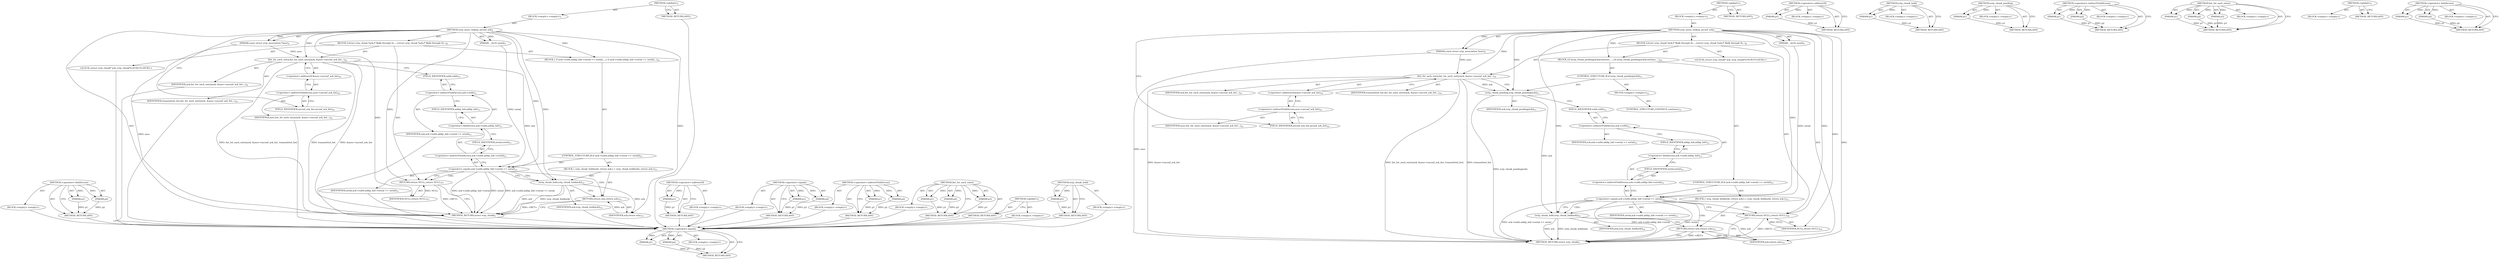 digraph "&lt;operator&gt;.fieldAccess" {
vulnerable_81 [label=<(METHOD,&lt;operator&gt;.fieldAccess)>];
vulnerable_82 [label=<(PARAM,p1)>];
vulnerable_83 [label=<(PARAM,p2)>];
vulnerable_84 [label=<(BLOCK,&lt;empty&gt;,&lt;empty&gt;)>];
vulnerable_85 [label=<(METHOD_RETURN,ANY)>];
vulnerable_6 [label=<(METHOD,&lt;global&gt;)<SUB>1</SUB>>];
vulnerable_7 [label=<(BLOCK,&lt;empty&gt;,&lt;empty&gt;)<SUB>1</SUB>>];
vulnerable_8 [label=<(METHOD,sctp_assoc_lookup_asconf_ack)<SUB>1</SUB>>];
vulnerable_9 [label=<(PARAM,const struct sctp_association *asoc)<SUB>2</SUB>>];
vulnerable_10 [label=<(PARAM,__be32 serial)<SUB>3</SUB>>];
vulnerable_11 [label=<(BLOCK,{
	struct sctp_chunk *ack;

	/* Walk through th...,{
	struct sctp_chunk *ack;

	/* Walk through th...)<SUB>4</SUB>>];
vulnerable_12 [label="<(LOCAL,struct sctp_chunk* ack: sctp_chunk*)<SUB>5</SUB>>"];
vulnerable_13 [label=<(list_for_each_entry,list_for_each_entry(ack, &amp;asoc-&gt;asconf_ack_list...)<SUB>10</SUB>>];
vulnerable_14 [label=<(IDENTIFIER,ack,list_for_each_entry(ack, &amp;asoc-&gt;asconf_ack_list...)<SUB>10</SUB>>];
vulnerable_15 [label=<(&lt;operator&gt;.addressOf,&amp;asoc-&gt;asconf_ack_list)<SUB>10</SUB>>];
vulnerable_16 [label=<(&lt;operator&gt;.indirectFieldAccess,asoc-&gt;asconf_ack_list)<SUB>10</SUB>>];
vulnerable_17 [label=<(IDENTIFIER,asoc,list_for_each_entry(ack, &amp;asoc-&gt;asconf_ack_list...)<SUB>10</SUB>>];
vulnerable_18 [label=<(FIELD_IDENTIFIER,asconf_ack_list,asconf_ack_list)<SUB>10</SUB>>];
vulnerable_19 [label=<(IDENTIFIER,transmitted_list,list_for_each_entry(ack, &amp;asoc-&gt;asconf_ack_list...)<SUB>10</SUB>>];
vulnerable_20 [label=<(BLOCK,{
 		if (ack-&gt;subh.addip_hdr-&gt;serial == serial)...,{
 		if (ack-&gt;subh.addip_hdr-&gt;serial == serial)...)<SUB>10</SUB>>];
vulnerable_21 [label=<(CONTROL_STRUCTURE,IF,if (ack-&gt;subh.addip_hdr-&gt;serial == serial))<SUB>11</SUB>>];
vulnerable_22 [label=<(&lt;operator&gt;.equals,ack-&gt;subh.addip_hdr-&gt;serial == serial)<SUB>11</SUB>>];
vulnerable_23 [label=<(&lt;operator&gt;.indirectFieldAccess,ack-&gt;subh.addip_hdr-&gt;serial)<SUB>11</SUB>>];
vulnerable_24 [label=<(&lt;operator&gt;.fieldAccess,ack-&gt;subh.addip_hdr)<SUB>11</SUB>>];
vulnerable_25 [label=<(&lt;operator&gt;.indirectFieldAccess,ack-&gt;subh)<SUB>11</SUB>>];
vulnerable_26 [label=<(IDENTIFIER,ack,ack-&gt;subh.addip_hdr-&gt;serial == serial)<SUB>11</SUB>>];
vulnerable_27 [label=<(FIELD_IDENTIFIER,subh,subh)<SUB>11</SUB>>];
vulnerable_28 [label=<(FIELD_IDENTIFIER,addip_hdr,addip_hdr)<SUB>11</SUB>>];
vulnerable_29 [label=<(FIELD_IDENTIFIER,serial,serial)<SUB>11</SUB>>];
vulnerable_30 [label=<(IDENTIFIER,serial,ack-&gt;subh.addip_hdr-&gt;serial == serial)<SUB>11</SUB>>];
vulnerable_31 [label=<(BLOCK,{
 			sctp_chunk_hold(ack);
 			return ack;
		},{
 			sctp_chunk_hold(ack);
 			return ack;
		})<SUB>11</SUB>>];
vulnerable_32 [label=<(sctp_chunk_hold,sctp_chunk_hold(ack))<SUB>12</SUB>>];
vulnerable_33 [label=<(IDENTIFIER,ack,sctp_chunk_hold(ack))<SUB>12</SUB>>];
vulnerable_34 [label=<(RETURN,return ack;,return ack;)<SUB>13</SUB>>];
vulnerable_35 [label=<(IDENTIFIER,ack,return ack;)<SUB>13</SUB>>];
vulnerable_36 [label=<(RETURN,return NULL;,return NULL;)<SUB>17</SUB>>];
vulnerable_37 [label=<(IDENTIFIER,NULL,return NULL;)<SUB>17</SUB>>];
vulnerable_38 [label=<(METHOD_RETURN,struct sctp_chunk)<SUB>1</SUB>>];
vulnerable_40 [label=<(METHOD_RETURN,ANY)<SUB>1</SUB>>];
vulnerable_67 [label=<(METHOD,&lt;operator&gt;.addressOf)>];
vulnerable_68 [label=<(PARAM,p1)>];
vulnerable_69 [label=<(BLOCK,&lt;empty&gt;,&lt;empty&gt;)>];
vulnerable_70 [label=<(METHOD_RETURN,ANY)>];
vulnerable_76 [label=<(METHOD,&lt;operator&gt;.equals)>];
vulnerable_77 [label=<(PARAM,p1)>];
vulnerable_78 [label=<(PARAM,p2)>];
vulnerable_79 [label=<(BLOCK,&lt;empty&gt;,&lt;empty&gt;)>];
vulnerable_80 [label=<(METHOD_RETURN,ANY)>];
vulnerable_71 [label=<(METHOD,&lt;operator&gt;.indirectFieldAccess)>];
vulnerable_72 [label=<(PARAM,p1)>];
vulnerable_73 [label=<(PARAM,p2)>];
vulnerable_74 [label=<(BLOCK,&lt;empty&gt;,&lt;empty&gt;)>];
vulnerable_75 [label=<(METHOD_RETURN,ANY)>];
vulnerable_61 [label=<(METHOD,list_for_each_entry)>];
vulnerable_62 [label=<(PARAM,p1)>];
vulnerable_63 [label=<(PARAM,p2)>];
vulnerable_64 [label=<(PARAM,p3)>];
vulnerable_65 [label=<(BLOCK,&lt;empty&gt;,&lt;empty&gt;)>];
vulnerable_66 [label=<(METHOD_RETURN,ANY)>];
vulnerable_55 [label=<(METHOD,&lt;global&gt;)<SUB>1</SUB>>];
vulnerable_56 [label=<(BLOCK,&lt;empty&gt;,&lt;empty&gt;)>];
vulnerable_57 [label=<(METHOD_RETURN,ANY)>];
vulnerable_86 [label=<(METHOD,sctp_chunk_hold)>];
vulnerable_87 [label=<(PARAM,p1)>];
vulnerable_88 [label=<(BLOCK,&lt;empty&gt;,&lt;empty&gt;)>];
vulnerable_89 [label=<(METHOD_RETURN,ANY)>];
fixed_85 [label=<(METHOD,&lt;operator&gt;.equals)>];
fixed_86 [label=<(PARAM,p1)>];
fixed_87 [label=<(PARAM,p2)>];
fixed_88 [label=<(BLOCK,&lt;empty&gt;,&lt;empty&gt;)>];
fixed_89 [label=<(METHOD_RETURN,ANY)>];
fixed_6 [label=<(METHOD,&lt;global&gt;)<SUB>1</SUB>>];
fixed_7 [label=<(BLOCK,&lt;empty&gt;,&lt;empty&gt;)<SUB>1</SUB>>];
fixed_8 [label=<(METHOD,sctp_assoc_lookup_asconf_ack)<SUB>1</SUB>>];
fixed_9 [label=<(PARAM,const struct sctp_association *asoc)<SUB>2</SUB>>];
fixed_10 [label=<(PARAM,__be32 serial)<SUB>3</SUB>>];
fixed_11 [label=<(BLOCK,{
	struct sctp_chunk *ack;

	/* Walk through th...,{
	struct sctp_chunk *ack;

	/* Walk through th...)<SUB>4</SUB>>];
fixed_12 [label="<(LOCAL,struct sctp_chunk* ack: sctp_chunk*)<SUB>5</SUB>>"];
fixed_13 [label=<(list_for_each_entry,list_for_each_entry(ack, &amp;asoc-&gt;asconf_ack_list...)<SUB>10</SUB>>];
fixed_14 [label=<(IDENTIFIER,ack,list_for_each_entry(ack, &amp;asoc-&gt;asconf_ack_list...)<SUB>10</SUB>>];
fixed_15 [label=<(&lt;operator&gt;.addressOf,&amp;asoc-&gt;asconf_ack_list)<SUB>10</SUB>>];
fixed_16 [label=<(&lt;operator&gt;.indirectFieldAccess,asoc-&gt;asconf_ack_list)<SUB>10</SUB>>];
fixed_17 [label=<(IDENTIFIER,asoc,list_for_each_entry(ack, &amp;asoc-&gt;asconf_ack_list...)<SUB>10</SUB>>];
fixed_18 [label=<(FIELD_IDENTIFIER,asconf_ack_list,asconf_ack_list)<SUB>10</SUB>>];
fixed_19 [label=<(IDENTIFIER,transmitted_list,list_for_each_entry(ack, &amp;asoc-&gt;asconf_ack_list...)<SUB>10</SUB>>];
fixed_20 [label=<(BLOCK,{
		if (sctp_chunk_pending(ack))
			continue;
 ...,{
		if (sctp_chunk_pending(ack))
			continue;
 ...)<SUB>10</SUB>>];
fixed_21 [label=<(CONTROL_STRUCTURE,IF,if (sctp_chunk_pending(ack)))<SUB>11</SUB>>];
fixed_22 [label=<(sctp_chunk_pending,sctp_chunk_pending(ack))<SUB>11</SUB>>];
fixed_23 [label=<(IDENTIFIER,ack,sctp_chunk_pending(ack))<SUB>11</SUB>>];
fixed_24 [label=<(BLOCK,&lt;empty&gt;,&lt;empty&gt;)<SUB>12</SUB>>];
fixed_25 [label=<(CONTROL_STRUCTURE,CONTINUE,continue;)<SUB>12</SUB>>];
fixed_26 [label=<(CONTROL_STRUCTURE,IF,if (ack-&gt;subh.addip_hdr-&gt;serial == serial))<SUB>13</SUB>>];
fixed_27 [label=<(&lt;operator&gt;.equals,ack-&gt;subh.addip_hdr-&gt;serial == serial)<SUB>13</SUB>>];
fixed_28 [label=<(&lt;operator&gt;.indirectFieldAccess,ack-&gt;subh.addip_hdr-&gt;serial)<SUB>13</SUB>>];
fixed_29 [label=<(&lt;operator&gt;.fieldAccess,ack-&gt;subh.addip_hdr)<SUB>13</SUB>>];
fixed_30 [label=<(&lt;operator&gt;.indirectFieldAccess,ack-&gt;subh)<SUB>13</SUB>>];
fixed_31 [label=<(IDENTIFIER,ack,ack-&gt;subh.addip_hdr-&gt;serial == serial)<SUB>13</SUB>>];
fixed_32 [label=<(FIELD_IDENTIFIER,subh,subh)<SUB>13</SUB>>];
fixed_33 [label=<(FIELD_IDENTIFIER,addip_hdr,addip_hdr)<SUB>13</SUB>>];
fixed_34 [label=<(FIELD_IDENTIFIER,serial,serial)<SUB>13</SUB>>];
fixed_35 [label=<(IDENTIFIER,serial,ack-&gt;subh.addip_hdr-&gt;serial == serial)<SUB>13</SUB>>];
fixed_36 [label=<(BLOCK,{
 			sctp_chunk_hold(ack);
 			return ack;
		},{
 			sctp_chunk_hold(ack);
 			return ack;
		})<SUB>13</SUB>>];
fixed_37 [label=<(sctp_chunk_hold,sctp_chunk_hold(ack))<SUB>14</SUB>>];
fixed_38 [label=<(IDENTIFIER,ack,sctp_chunk_hold(ack))<SUB>14</SUB>>];
fixed_39 [label=<(RETURN,return ack;,return ack;)<SUB>15</SUB>>];
fixed_40 [label=<(IDENTIFIER,ack,return ack;)<SUB>15</SUB>>];
fixed_41 [label=<(RETURN,return NULL;,return NULL;)<SUB>19</SUB>>];
fixed_42 [label=<(IDENTIFIER,NULL,return NULL;)<SUB>19</SUB>>];
fixed_43 [label=<(METHOD_RETURN,struct sctp_chunk)<SUB>1</SUB>>];
fixed_45 [label=<(METHOD_RETURN,ANY)<SUB>1</SUB>>];
fixed_72 [label=<(METHOD,&lt;operator&gt;.addressOf)>];
fixed_73 [label=<(PARAM,p1)>];
fixed_74 [label=<(BLOCK,&lt;empty&gt;,&lt;empty&gt;)>];
fixed_75 [label=<(METHOD_RETURN,ANY)>];
fixed_95 [label=<(METHOD,sctp_chunk_hold)>];
fixed_96 [label=<(PARAM,p1)>];
fixed_97 [label=<(BLOCK,&lt;empty&gt;,&lt;empty&gt;)>];
fixed_98 [label=<(METHOD_RETURN,ANY)>];
fixed_81 [label=<(METHOD,sctp_chunk_pending)>];
fixed_82 [label=<(PARAM,p1)>];
fixed_83 [label=<(BLOCK,&lt;empty&gt;,&lt;empty&gt;)>];
fixed_84 [label=<(METHOD_RETURN,ANY)>];
fixed_76 [label=<(METHOD,&lt;operator&gt;.indirectFieldAccess)>];
fixed_77 [label=<(PARAM,p1)>];
fixed_78 [label=<(PARAM,p2)>];
fixed_79 [label=<(BLOCK,&lt;empty&gt;,&lt;empty&gt;)>];
fixed_80 [label=<(METHOD_RETURN,ANY)>];
fixed_66 [label=<(METHOD,list_for_each_entry)>];
fixed_67 [label=<(PARAM,p1)>];
fixed_68 [label=<(PARAM,p2)>];
fixed_69 [label=<(PARAM,p3)>];
fixed_70 [label=<(BLOCK,&lt;empty&gt;,&lt;empty&gt;)>];
fixed_71 [label=<(METHOD_RETURN,ANY)>];
fixed_60 [label=<(METHOD,&lt;global&gt;)<SUB>1</SUB>>];
fixed_61 [label=<(BLOCK,&lt;empty&gt;,&lt;empty&gt;)>];
fixed_62 [label=<(METHOD_RETURN,ANY)>];
fixed_90 [label=<(METHOD,&lt;operator&gt;.fieldAccess)>];
fixed_91 [label=<(PARAM,p1)>];
fixed_92 [label=<(PARAM,p2)>];
fixed_93 [label=<(BLOCK,&lt;empty&gt;,&lt;empty&gt;)>];
fixed_94 [label=<(METHOD_RETURN,ANY)>];
vulnerable_81 -> vulnerable_82  [key=0, label="AST: "];
vulnerable_81 -> vulnerable_82  [key=1, label="DDG: "];
vulnerable_81 -> vulnerable_84  [key=0, label="AST: "];
vulnerable_81 -> vulnerable_83  [key=0, label="AST: "];
vulnerable_81 -> vulnerable_83  [key=1, label="DDG: "];
vulnerable_81 -> vulnerable_85  [key=0, label="AST: "];
vulnerable_81 -> vulnerable_85  [key=1, label="CFG: "];
vulnerable_82 -> vulnerable_85  [key=0, label="DDG: p1"];
vulnerable_83 -> vulnerable_85  [key=0, label="DDG: p2"];
vulnerable_84 -> fixed_85  [key=0];
vulnerable_85 -> fixed_85  [key=0];
vulnerable_6 -> vulnerable_7  [key=0, label="AST: "];
vulnerable_6 -> vulnerable_40  [key=0, label="AST: "];
vulnerable_6 -> vulnerable_40  [key=1, label="CFG: "];
vulnerable_7 -> vulnerable_8  [key=0, label="AST: "];
vulnerable_8 -> vulnerable_9  [key=0, label="AST: "];
vulnerable_8 -> vulnerable_9  [key=1, label="DDG: "];
vulnerable_8 -> vulnerable_10  [key=0, label="AST: "];
vulnerable_8 -> vulnerable_10  [key=1, label="DDG: "];
vulnerable_8 -> vulnerable_11  [key=0, label="AST: "];
vulnerable_8 -> vulnerable_38  [key=0, label="AST: "];
vulnerable_8 -> vulnerable_18  [key=0, label="CFG: "];
vulnerable_8 -> vulnerable_20  [key=0, label="DDG: "];
vulnerable_8 -> vulnerable_36  [key=0, label="DDG: "];
vulnerable_8 -> vulnerable_13  [key=0, label="DDG: "];
vulnerable_8 -> vulnerable_37  [key=0, label="DDG: "];
vulnerable_8 -> vulnerable_22  [key=0, label="DDG: "];
vulnerable_8 -> vulnerable_32  [key=0, label="DDG: "];
vulnerable_8 -> vulnerable_35  [key=0, label="DDG: "];
vulnerable_9 -> vulnerable_38  [key=0, label="DDG: asoc"];
vulnerable_9 -> vulnerable_13  [key=0, label="DDG: asoc"];
vulnerable_10 -> vulnerable_22  [key=0, label="DDG: serial"];
vulnerable_11 -> vulnerable_12  [key=0, label="AST: "];
vulnerable_11 -> vulnerable_13  [key=0, label="AST: "];
vulnerable_11 -> vulnerable_20  [key=0, label="AST: "];
vulnerable_11 -> vulnerable_36  [key=0, label="AST: "];
vulnerable_12 -> fixed_85  [key=0];
vulnerable_13 -> vulnerable_14  [key=0, label="AST: "];
vulnerable_13 -> vulnerable_15  [key=0, label="AST: "];
vulnerable_13 -> vulnerable_19  [key=0, label="AST: "];
vulnerable_13 -> vulnerable_27  [key=0, label="CFG: "];
vulnerable_13 -> vulnerable_38  [key=0, label="DDG: &amp;asoc-&gt;asconf_ack_list"];
vulnerable_13 -> vulnerable_38  [key=1, label="DDG: list_for_each_entry(ack, &amp;asoc-&gt;asconf_ack_list, transmitted_list)"];
vulnerable_13 -> vulnerable_38  [key=2, label="DDG: transmitted_list"];
vulnerable_13 -> vulnerable_32  [key=0, label="DDG: ack"];
vulnerable_14 -> fixed_85  [key=0];
vulnerable_15 -> vulnerable_16  [key=0, label="AST: "];
vulnerable_15 -> vulnerable_13  [key=0, label="CFG: "];
vulnerable_16 -> vulnerable_17  [key=0, label="AST: "];
vulnerable_16 -> vulnerable_18  [key=0, label="AST: "];
vulnerable_16 -> vulnerable_15  [key=0, label="CFG: "];
vulnerable_17 -> fixed_85  [key=0];
vulnerable_18 -> vulnerable_16  [key=0, label="CFG: "];
vulnerable_19 -> fixed_85  [key=0];
vulnerable_20 -> vulnerable_21  [key=0, label="AST: "];
vulnerable_21 -> vulnerable_22  [key=0, label="AST: "];
vulnerable_21 -> vulnerable_31  [key=0, label="AST: "];
vulnerable_22 -> vulnerable_23  [key=0, label="AST: "];
vulnerable_22 -> vulnerable_30  [key=0, label="AST: "];
vulnerable_22 -> vulnerable_32  [key=0, label="CFG: "];
vulnerable_22 -> vulnerable_32  [key=1, label="CDG: "];
vulnerable_22 -> vulnerable_36  [key=0, label="CFG: "];
vulnerable_22 -> vulnerable_36  [key=1, label="CDG: "];
vulnerable_22 -> vulnerable_38  [key=0, label="DDG: ack-&gt;subh.addip_hdr-&gt;serial"];
vulnerable_22 -> vulnerable_38  [key=1, label="DDG: serial"];
vulnerable_22 -> vulnerable_38  [key=2, label="DDG: ack-&gt;subh.addip_hdr-&gt;serial == serial"];
vulnerable_22 -> vulnerable_34  [key=0, label="CDG: "];
vulnerable_23 -> vulnerable_24  [key=0, label="AST: "];
vulnerable_23 -> vulnerable_29  [key=0, label="AST: "];
vulnerable_23 -> vulnerable_22  [key=0, label="CFG: "];
vulnerable_24 -> vulnerable_25  [key=0, label="AST: "];
vulnerable_24 -> vulnerable_28  [key=0, label="AST: "];
vulnerable_24 -> vulnerable_29  [key=0, label="CFG: "];
vulnerable_25 -> vulnerable_26  [key=0, label="AST: "];
vulnerable_25 -> vulnerable_27  [key=0, label="AST: "];
vulnerable_25 -> vulnerable_28  [key=0, label="CFG: "];
vulnerable_26 -> fixed_85  [key=0];
vulnerable_27 -> vulnerable_25  [key=0, label="CFG: "];
vulnerable_28 -> vulnerable_24  [key=0, label="CFG: "];
vulnerable_29 -> vulnerable_23  [key=0, label="CFG: "];
vulnerable_30 -> fixed_85  [key=0];
vulnerable_31 -> vulnerable_32  [key=0, label="AST: "];
vulnerable_31 -> vulnerable_34  [key=0, label="AST: "];
vulnerable_32 -> vulnerable_33  [key=0, label="AST: "];
vulnerable_32 -> vulnerable_34  [key=0, label="CFG: "];
vulnerable_32 -> vulnerable_38  [key=0, label="DDG: ack"];
vulnerable_32 -> vulnerable_38  [key=1, label="DDG: sctp_chunk_hold(ack)"];
vulnerable_32 -> vulnerable_35  [key=0, label="DDG: ack"];
vulnerable_33 -> fixed_85  [key=0];
vulnerable_34 -> vulnerable_35  [key=0, label="AST: "];
vulnerable_34 -> vulnerable_38  [key=0, label="CFG: "];
vulnerable_34 -> vulnerable_38  [key=1, label="DDG: &lt;RET&gt;"];
vulnerable_35 -> vulnerable_34  [key=0, label="DDG: ack"];
vulnerable_36 -> vulnerable_37  [key=0, label="AST: "];
vulnerable_36 -> vulnerable_38  [key=0, label="CFG: "];
vulnerable_36 -> vulnerable_38  [key=1, label="DDG: &lt;RET&gt;"];
vulnerable_37 -> vulnerable_36  [key=0, label="DDG: NULL"];
vulnerable_38 -> fixed_85  [key=0];
vulnerable_40 -> fixed_85  [key=0];
vulnerable_67 -> vulnerable_68  [key=0, label="AST: "];
vulnerable_67 -> vulnerable_68  [key=1, label="DDG: "];
vulnerable_67 -> vulnerable_69  [key=0, label="AST: "];
vulnerable_67 -> vulnerable_70  [key=0, label="AST: "];
vulnerable_67 -> vulnerable_70  [key=1, label="CFG: "];
vulnerable_68 -> vulnerable_70  [key=0, label="DDG: p1"];
vulnerable_69 -> fixed_85  [key=0];
vulnerable_70 -> fixed_85  [key=0];
vulnerable_76 -> vulnerable_77  [key=0, label="AST: "];
vulnerable_76 -> vulnerable_77  [key=1, label="DDG: "];
vulnerable_76 -> vulnerable_79  [key=0, label="AST: "];
vulnerable_76 -> vulnerable_78  [key=0, label="AST: "];
vulnerable_76 -> vulnerable_78  [key=1, label="DDG: "];
vulnerable_76 -> vulnerable_80  [key=0, label="AST: "];
vulnerable_76 -> vulnerable_80  [key=1, label="CFG: "];
vulnerable_77 -> vulnerable_80  [key=0, label="DDG: p1"];
vulnerable_78 -> vulnerable_80  [key=0, label="DDG: p2"];
vulnerable_79 -> fixed_85  [key=0];
vulnerable_80 -> fixed_85  [key=0];
vulnerable_71 -> vulnerable_72  [key=0, label="AST: "];
vulnerable_71 -> vulnerable_72  [key=1, label="DDG: "];
vulnerable_71 -> vulnerable_74  [key=0, label="AST: "];
vulnerable_71 -> vulnerable_73  [key=0, label="AST: "];
vulnerable_71 -> vulnerable_73  [key=1, label="DDG: "];
vulnerable_71 -> vulnerable_75  [key=0, label="AST: "];
vulnerable_71 -> vulnerable_75  [key=1, label="CFG: "];
vulnerable_72 -> vulnerable_75  [key=0, label="DDG: p1"];
vulnerable_73 -> vulnerable_75  [key=0, label="DDG: p2"];
vulnerable_74 -> fixed_85  [key=0];
vulnerable_75 -> fixed_85  [key=0];
vulnerable_61 -> vulnerable_62  [key=0, label="AST: "];
vulnerable_61 -> vulnerable_62  [key=1, label="DDG: "];
vulnerable_61 -> vulnerable_65  [key=0, label="AST: "];
vulnerable_61 -> vulnerable_63  [key=0, label="AST: "];
vulnerable_61 -> vulnerable_63  [key=1, label="DDG: "];
vulnerable_61 -> vulnerable_66  [key=0, label="AST: "];
vulnerable_61 -> vulnerable_66  [key=1, label="CFG: "];
vulnerable_61 -> vulnerable_64  [key=0, label="AST: "];
vulnerable_61 -> vulnerable_64  [key=1, label="DDG: "];
vulnerable_62 -> vulnerable_66  [key=0, label="DDG: p1"];
vulnerable_63 -> vulnerable_66  [key=0, label="DDG: p2"];
vulnerable_64 -> vulnerable_66  [key=0, label="DDG: p3"];
vulnerable_65 -> fixed_85  [key=0];
vulnerable_66 -> fixed_85  [key=0];
vulnerable_55 -> vulnerable_56  [key=0, label="AST: "];
vulnerable_55 -> vulnerable_57  [key=0, label="AST: "];
vulnerable_55 -> vulnerable_57  [key=1, label="CFG: "];
vulnerable_56 -> fixed_85  [key=0];
vulnerable_57 -> fixed_85  [key=0];
vulnerable_86 -> vulnerable_87  [key=0, label="AST: "];
vulnerable_86 -> vulnerable_87  [key=1, label="DDG: "];
vulnerable_86 -> vulnerable_88  [key=0, label="AST: "];
vulnerable_86 -> vulnerable_89  [key=0, label="AST: "];
vulnerable_86 -> vulnerable_89  [key=1, label="CFG: "];
vulnerable_87 -> vulnerable_89  [key=0, label="DDG: p1"];
vulnerable_88 -> fixed_85  [key=0];
vulnerable_89 -> fixed_85  [key=0];
fixed_85 -> fixed_86  [key=0, label="AST: "];
fixed_85 -> fixed_86  [key=1, label="DDG: "];
fixed_85 -> fixed_88  [key=0, label="AST: "];
fixed_85 -> fixed_87  [key=0, label="AST: "];
fixed_85 -> fixed_87  [key=1, label="DDG: "];
fixed_85 -> fixed_89  [key=0, label="AST: "];
fixed_85 -> fixed_89  [key=1, label="CFG: "];
fixed_86 -> fixed_89  [key=0, label="DDG: p1"];
fixed_87 -> fixed_89  [key=0, label="DDG: p2"];
fixed_6 -> fixed_7  [key=0, label="AST: "];
fixed_6 -> fixed_45  [key=0, label="AST: "];
fixed_6 -> fixed_45  [key=1, label="CFG: "];
fixed_7 -> fixed_8  [key=0, label="AST: "];
fixed_8 -> fixed_9  [key=0, label="AST: "];
fixed_8 -> fixed_9  [key=1, label="DDG: "];
fixed_8 -> fixed_10  [key=0, label="AST: "];
fixed_8 -> fixed_10  [key=1, label="DDG: "];
fixed_8 -> fixed_11  [key=0, label="AST: "];
fixed_8 -> fixed_43  [key=0, label="AST: "];
fixed_8 -> fixed_18  [key=0, label="CFG: "];
fixed_8 -> fixed_20  [key=0, label="DDG: "];
fixed_8 -> fixed_41  [key=0, label="DDG: "];
fixed_8 -> fixed_13  [key=0, label="DDG: "];
fixed_8 -> fixed_42  [key=0, label="DDG: "];
fixed_8 -> fixed_22  [key=0, label="DDG: "];
fixed_8 -> fixed_27  [key=0, label="DDG: "];
fixed_8 -> fixed_37  [key=0, label="DDG: "];
fixed_8 -> fixed_40  [key=0, label="DDG: "];
fixed_9 -> fixed_43  [key=0, label="DDG: asoc"];
fixed_9 -> fixed_13  [key=0, label="DDG: asoc"];
fixed_10 -> fixed_27  [key=0, label="DDG: serial"];
fixed_11 -> fixed_12  [key=0, label="AST: "];
fixed_11 -> fixed_13  [key=0, label="AST: "];
fixed_11 -> fixed_20  [key=0, label="AST: "];
fixed_11 -> fixed_41  [key=0, label="AST: "];
fixed_13 -> fixed_14  [key=0, label="AST: "];
fixed_13 -> fixed_15  [key=0, label="AST: "];
fixed_13 -> fixed_19  [key=0, label="AST: "];
fixed_13 -> fixed_22  [key=0, label="CFG: "];
fixed_13 -> fixed_22  [key=1, label="DDG: ack"];
fixed_13 -> fixed_43  [key=0, label="DDG: &amp;asoc-&gt;asconf_ack_list"];
fixed_13 -> fixed_43  [key=1, label="DDG: list_for_each_entry(ack, &amp;asoc-&gt;asconf_ack_list, transmitted_list)"];
fixed_13 -> fixed_43  [key=2, label="DDG: transmitted_list"];
fixed_15 -> fixed_16  [key=0, label="AST: "];
fixed_15 -> fixed_13  [key=0, label="CFG: "];
fixed_16 -> fixed_17  [key=0, label="AST: "];
fixed_16 -> fixed_18  [key=0, label="AST: "];
fixed_16 -> fixed_15  [key=0, label="CFG: "];
fixed_18 -> fixed_16  [key=0, label="CFG: "];
fixed_20 -> fixed_21  [key=0, label="AST: "];
fixed_20 -> fixed_26  [key=0, label="AST: "];
fixed_21 -> fixed_22  [key=0, label="AST: "];
fixed_21 -> fixed_24  [key=0, label="AST: "];
fixed_22 -> fixed_23  [key=0, label="AST: "];
fixed_22 -> fixed_32  [key=0, label="CFG: "];
fixed_22 -> fixed_43  [key=0, label="DDG: sctp_chunk_pending(ack)"];
fixed_22 -> fixed_37  [key=0, label="DDG: ack"];
fixed_24 -> fixed_25  [key=0, label="AST: "];
fixed_26 -> fixed_27  [key=0, label="AST: "];
fixed_26 -> fixed_36  [key=0, label="AST: "];
fixed_27 -> fixed_28  [key=0, label="AST: "];
fixed_27 -> fixed_35  [key=0, label="AST: "];
fixed_27 -> fixed_37  [key=0, label="CFG: "];
fixed_27 -> fixed_37  [key=1, label="CDG: "];
fixed_27 -> fixed_41  [key=0, label="CFG: "];
fixed_27 -> fixed_41  [key=1, label="CDG: "];
fixed_27 -> fixed_43  [key=0, label="DDG: ack-&gt;subh.addip_hdr-&gt;serial"];
fixed_27 -> fixed_43  [key=1, label="DDG: serial"];
fixed_27 -> fixed_43  [key=2, label="DDG: ack-&gt;subh.addip_hdr-&gt;serial == serial"];
fixed_27 -> fixed_39  [key=0, label="CDG: "];
fixed_28 -> fixed_29  [key=0, label="AST: "];
fixed_28 -> fixed_34  [key=0, label="AST: "];
fixed_28 -> fixed_27  [key=0, label="CFG: "];
fixed_29 -> fixed_30  [key=0, label="AST: "];
fixed_29 -> fixed_33  [key=0, label="AST: "];
fixed_29 -> fixed_34  [key=0, label="CFG: "];
fixed_30 -> fixed_31  [key=0, label="AST: "];
fixed_30 -> fixed_32  [key=0, label="AST: "];
fixed_30 -> fixed_33  [key=0, label="CFG: "];
fixed_32 -> fixed_30  [key=0, label="CFG: "];
fixed_33 -> fixed_29  [key=0, label="CFG: "];
fixed_34 -> fixed_28  [key=0, label="CFG: "];
fixed_36 -> fixed_37  [key=0, label="AST: "];
fixed_36 -> fixed_39  [key=0, label="AST: "];
fixed_37 -> fixed_38  [key=0, label="AST: "];
fixed_37 -> fixed_39  [key=0, label="CFG: "];
fixed_37 -> fixed_43  [key=0, label="DDG: ack"];
fixed_37 -> fixed_43  [key=1, label="DDG: sctp_chunk_hold(ack)"];
fixed_37 -> fixed_40  [key=0, label="DDG: ack"];
fixed_39 -> fixed_40  [key=0, label="AST: "];
fixed_39 -> fixed_43  [key=0, label="CFG: "];
fixed_39 -> fixed_43  [key=1, label="DDG: &lt;RET&gt;"];
fixed_40 -> fixed_39  [key=0, label="DDG: ack"];
fixed_41 -> fixed_42  [key=0, label="AST: "];
fixed_41 -> fixed_43  [key=0, label="CFG: "];
fixed_41 -> fixed_43  [key=1, label="DDG: &lt;RET&gt;"];
fixed_42 -> fixed_41  [key=0, label="DDG: NULL"];
fixed_72 -> fixed_73  [key=0, label="AST: "];
fixed_72 -> fixed_73  [key=1, label="DDG: "];
fixed_72 -> fixed_74  [key=0, label="AST: "];
fixed_72 -> fixed_75  [key=0, label="AST: "];
fixed_72 -> fixed_75  [key=1, label="CFG: "];
fixed_73 -> fixed_75  [key=0, label="DDG: p1"];
fixed_95 -> fixed_96  [key=0, label="AST: "];
fixed_95 -> fixed_96  [key=1, label="DDG: "];
fixed_95 -> fixed_97  [key=0, label="AST: "];
fixed_95 -> fixed_98  [key=0, label="AST: "];
fixed_95 -> fixed_98  [key=1, label="CFG: "];
fixed_96 -> fixed_98  [key=0, label="DDG: p1"];
fixed_81 -> fixed_82  [key=0, label="AST: "];
fixed_81 -> fixed_82  [key=1, label="DDG: "];
fixed_81 -> fixed_83  [key=0, label="AST: "];
fixed_81 -> fixed_84  [key=0, label="AST: "];
fixed_81 -> fixed_84  [key=1, label="CFG: "];
fixed_82 -> fixed_84  [key=0, label="DDG: p1"];
fixed_76 -> fixed_77  [key=0, label="AST: "];
fixed_76 -> fixed_77  [key=1, label="DDG: "];
fixed_76 -> fixed_79  [key=0, label="AST: "];
fixed_76 -> fixed_78  [key=0, label="AST: "];
fixed_76 -> fixed_78  [key=1, label="DDG: "];
fixed_76 -> fixed_80  [key=0, label="AST: "];
fixed_76 -> fixed_80  [key=1, label="CFG: "];
fixed_77 -> fixed_80  [key=0, label="DDG: p1"];
fixed_78 -> fixed_80  [key=0, label="DDG: p2"];
fixed_66 -> fixed_67  [key=0, label="AST: "];
fixed_66 -> fixed_67  [key=1, label="DDG: "];
fixed_66 -> fixed_70  [key=0, label="AST: "];
fixed_66 -> fixed_68  [key=0, label="AST: "];
fixed_66 -> fixed_68  [key=1, label="DDG: "];
fixed_66 -> fixed_71  [key=0, label="AST: "];
fixed_66 -> fixed_71  [key=1, label="CFG: "];
fixed_66 -> fixed_69  [key=0, label="AST: "];
fixed_66 -> fixed_69  [key=1, label="DDG: "];
fixed_67 -> fixed_71  [key=0, label="DDG: p1"];
fixed_68 -> fixed_71  [key=0, label="DDG: p2"];
fixed_69 -> fixed_71  [key=0, label="DDG: p3"];
fixed_60 -> fixed_61  [key=0, label="AST: "];
fixed_60 -> fixed_62  [key=0, label="AST: "];
fixed_60 -> fixed_62  [key=1, label="CFG: "];
fixed_90 -> fixed_91  [key=0, label="AST: "];
fixed_90 -> fixed_91  [key=1, label="DDG: "];
fixed_90 -> fixed_93  [key=0, label="AST: "];
fixed_90 -> fixed_92  [key=0, label="AST: "];
fixed_90 -> fixed_92  [key=1, label="DDG: "];
fixed_90 -> fixed_94  [key=0, label="AST: "];
fixed_90 -> fixed_94  [key=1, label="CFG: "];
fixed_91 -> fixed_94  [key=0, label="DDG: p1"];
fixed_92 -> fixed_94  [key=0, label="DDG: p2"];
}
